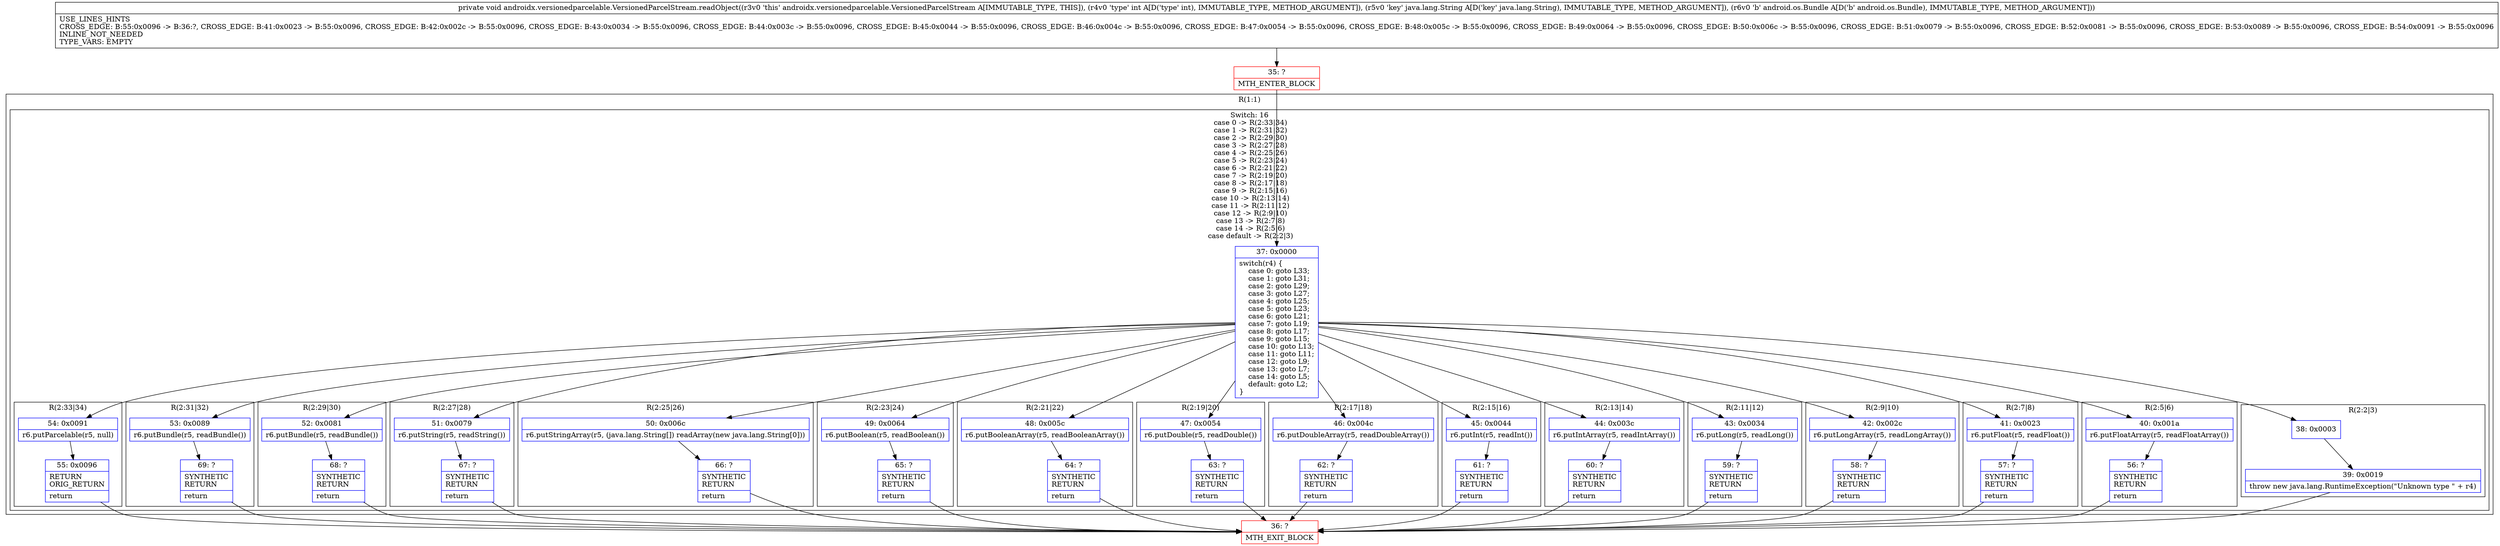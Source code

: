 digraph "CFG forandroidx.versionedparcelable.VersionedParcelStream.readObject(ILjava\/lang\/String;Landroid\/os\/Bundle;)V" {
subgraph cluster_Region_1622847977 {
label = "R(1:1)";
node [shape=record,color=blue];
subgraph cluster_SwitchRegion_827990616 {
label = "Switch: 16
 case 0 -> R(2:33|34)
 case 1 -> R(2:31|32)
 case 2 -> R(2:29|30)
 case 3 -> R(2:27|28)
 case 4 -> R(2:25|26)
 case 5 -> R(2:23|24)
 case 6 -> R(2:21|22)
 case 7 -> R(2:19|20)
 case 8 -> R(2:17|18)
 case 9 -> R(2:15|16)
 case 10 -> R(2:13|14)
 case 11 -> R(2:11|12)
 case 12 -> R(2:9|10)
 case 13 -> R(2:7|8)
 case 14 -> R(2:5|6)
 case default -> R(2:2|3)";
node [shape=record,color=blue];
Node_37 [shape=record,label="{37\:\ 0x0000|switch(r4) \{\l    case 0: goto L33;\l    case 1: goto L31;\l    case 2: goto L29;\l    case 3: goto L27;\l    case 4: goto L25;\l    case 5: goto L23;\l    case 6: goto L21;\l    case 7: goto L19;\l    case 8: goto L17;\l    case 9: goto L15;\l    case 10: goto L13;\l    case 11: goto L11;\l    case 12: goto L9;\l    case 13: goto L7;\l    case 14: goto L5;\l    default: goto L2;\l\}\l}"];
subgraph cluster_Region_299508905 {
label = "R(2:33|34)";
node [shape=record,color=blue];
Node_54 [shape=record,label="{54\:\ 0x0091|r6.putParcelable(r5, null)\l}"];
Node_55 [shape=record,label="{55\:\ 0x0096|RETURN\lORIG_RETURN\l|return\l}"];
}
subgraph cluster_Region_1455109343 {
label = "R(2:31|32)";
node [shape=record,color=blue];
Node_53 [shape=record,label="{53\:\ 0x0089|r6.putBundle(r5, readBundle())\l}"];
Node_69 [shape=record,label="{69\:\ ?|SYNTHETIC\lRETURN\l|return\l}"];
}
subgraph cluster_Region_1673261592 {
label = "R(2:29|30)";
node [shape=record,color=blue];
Node_52 [shape=record,label="{52\:\ 0x0081|r6.putBundle(r5, readBundle())\l}"];
Node_68 [shape=record,label="{68\:\ ?|SYNTHETIC\lRETURN\l|return\l}"];
}
subgraph cluster_Region_51598549 {
label = "R(2:27|28)";
node [shape=record,color=blue];
Node_51 [shape=record,label="{51\:\ 0x0079|r6.putString(r5, readString())\l}"];
Node_67 [shape=record,label="{67\:\ ?|SYNTHETIC\lRETURN\l|return\l}"];
}
subgraph cluster_Region_1127012210 {
label = "R(2:25|26)";
node [shape=record,color=blue];
Node_50 [shape=record,label="{50\:\ 0x006c|r6.putStringArray(r5, (java.lang.String[]) readArray(new java.lang.String[0]))\l}"];
Node_66 [shape=record,label="{66\:\ ?|SYNTHETIC\lRETURN\l|return\l}"];
}
subgraph cluster_Region_1287523844 {
label = "R(2:23|24)";
node [shape=record,color=blue];
Node_49 [shape=record,label="{49\:\ 0x0064|r6.putBoolean(r5, readBoolean())\l}"];
Node_65 [shape=record,label="{65\:\ ?|SYNTHETIC\lRETURN\l|return\l}"];
}
subgraph cluster_Region_1881738937 {
label = "R(2:21|22)";
node [shape=record,color=blue];
Node_48 [shape=record,label="{48\:\ 0x005c|r6.putBooleanArray(r5, readBooleanArray())\l}"];
Node_64 [shape=record,label="{64\:\ ?|SYNTHETIC\lRETURN\l|return\l}"];
}
subgraph cluster_Region_1770342805 {
label = "R(2:19|20)";
node [shape=record,color=blue];
Node_47 [shape=record,label="{47\:\ 0x0054|r6.putDouble(r5, readDouble())\l}"];
Node_63 [shape=record,label="{63\:\ ?|SYNTHETIC\lRETURN\l|return\l}"];
}
subgraph cluster_Region_1278710928 {
label = "R(2:17|18)";
node [shape=record,color=blue];
Node_46 [shape=record,label="{46\:\ 0x004c|r6.putDoubleArray(r5, readDoubleArray())\l}"];
Node_62 [shape=record,label="{62\:\ ?|SYNTHETIC\lRETURN\l|return\l}"];
}
subgraph cluster_Region_1891990844 {
label = "R(2:15|16)";
node [shape=record,color=blue];
Node_45 [shape=record,label="{45\:\ 0x0044|r6.putInt(r5, readInt())\l}"];
Node_61 [shape=record,label="{61\:\ ?|SYNTHETIC\lRETURN\l|return\l}"];
}
subgraph cluster_Region_1218570587 {
label = "R(2:13|14)";
node [shape=record,color=blue];
Node_44 [shape=record,label="{44\:\ 0x003c|r6.putIntArray(r5, readIntArray())\l}"];
Node_60 [shape=record,label="{60\:\ ?|SYNTHETIC\lRETURN\l|return\l}"];
}
subgraph cluster_Region_187418683 {
label = "R(2:11|12)";
node [shape=record,color=blue];
Node_43 [shape=record,label="{43\:\ 0x0034|r6.putLong(r5, readLong())\l}"];
Node_59 [shape=record,label="{59\:\ ?|SYNTHETIC\lRETURN\l|return\l}"];
}
subgraph cluster_Region_2068336346 {
label = "R(2:9|10)";
node [shape=record,color=blue];
Node_42 [shape=record,label="{42\:\ 0x002c|r6.putLongArray(r5, readLongArray())\l}"];
Node_58 [shape=record,label="{58\:\ ?|SYNTHETIC\lRETURN\l|return\l}"];
}
subgraph cluster_Region_541057042 {
label = "R(2:7|8)";
node [shape=record,color=blue];
Node_41 [shape=record,label="{41\:\ 0x0023|r6.putFloat(r5, readFloat())\l}"];
Node_57 [shape=record,label="{57\:\ ?|SYNTHETIC\lRETURN\l|return\l}"];
}
subgraph cluster_Region_1737698943 {
label = "R(2:5|6)";
node [shape=record,color=blue];
Node_40 [shape=record,label="{40\:\ 0x001a|r6.putFloatArray(r5, readFloatArray())\l}"];
Node_56 [shape=record,label="{56\:\ ?|SYNTHETIC\lRETURN\l|return\l}"];
}
subgraph cluster_Region_850151590 {
label = "R(2:2|3)";
node [shape=record,color=blue];
Node_38 [shape=record,label="{38\:\ 0x0003}"];
Node_39 [shape=record,label="{39\:\ 0x0019|throw new java.lang.RuntimeException(\"Unknown type \" + r4)\l}"];
}
}
}
Node_35 [shape=record,color=red,label="{35\:\ ?|MTH_ENTER_BLOCK\l}"];
Node_36 [shape=record,color=red,label="{36\:\ ?|MTH_EXIT_BLOCK\l}"];
MethodNode[shape=record,label="{private void androidx.versionedparcelable.VersionedParcelStream.readObject((r3v0 'this' androidx.versionedparcelable.VersionedParcelStream A[IMMUTABLE_TYPE, THIS]), (r4v0 'type' int A[D('type' int), IMMUTABLE_TYPE, METHOD_ARGUMENT]), (r5v0 'key' java.lang.String A[D('key' java.lang.String), IMMUTABLE_TYPE, METHOD_ARGUMENT]), (r6v0 'b' android.os.Bundle A[D('b' android.os.Bundle), IMMUTABLE_TYPE, METHOD_ARGUMENT]))  | USE_LINES_HINTS\lCROSS_EDGE: B:55:0x0096 \-\> B:36:?, CROSS_EDGE: B:41:0x0023 \-\> B:55:0x0096, CROSS_EDGE: B:42:0x002c \-\> B:55:0x0096, CROSS_EDGE: B:43:0x0034 \-\> B:55:0x0096, CROSS_EDGE: B:44:0x003c \-\> B:55:0x0096, CROSS_EDGE: B:45:0x0044 \-\> B:55:0x0096, CROSS_EDGE: B:46:0x004c \-\> B:55:0x0096, CROSS_EDGE: B:47:0x0054 \-\> B:55:0x0096, CROSS_EDGE: B:48:0x005c \-\> B:55:0x0096, CROSS_EDGE: B:49:0x0064 \-\> B:55:0x0096, CROSS_EDGE: B:50:0x006c \-\> B:55:0x0096, CROSS_EDGE: B:51:0x0079 \-\> B:55:0x0096, CROSS_EDGE: B:52:0x0081 \-\> B:55:0x0096, CROSS_EDGE: B:53:0x0089 \-\> B:55:0x0096, CROSS_EDGE: B:54:0x0091 \-\> B:55:0x0096\lINLINE_NOT_NEEDED\lTYPE_VARS: EMPTY\l}"];
MethodNode -> Node_35;Node_37 -> Node_38;
Node_37 -> Node_40;
Node_37 -> Node_41;
Node_37 -> Node_42;
Node_37 -> Node_43;
Node_37 -> Node_44;
Node_37 -> Node_45;
Node_37 -> Node_46;
Node_37 -> Node_47;
Node_37 -> Node_48;
Node_37 -> Node_49;
Node_37 -> Node_50;
Node_37 -> Node_51;
Node_37 -> Node_52;
Node_37 -> Node_53;
Node_37 -> Node_54;
Node_54 -> Node_55;
Node_55 -> Node_36;
Node_53 -> Node_69;
Node_69 -> Node_36;
Node_52 -> Node_68;
Node_68 -> Node_36;
Node_51 -> Node_67;
Node_67 -> Node_36;
Node_50 -> Node_66;
Node_66 -> Node_36;
Node_49 -> Node_65;
Node_65 -> Node_36;
Node_48 -> Node_64;
Node_64 -> Node_36;
Node_47 -> Node_63;
Node_63 -> Node_36;
Node_46 -> Node_62;
Node_62 -> Node_36;
Node_45 -> Node_61;
Node_61 -> Node_36;
Node_44 -> Node_60;
Node_60 -> Node_36;
Node_43 -> Node_59;
Node_59 -> Node_36;
Node_42 -> Node_58;
Node_58 -> Node_36;
Node_41 -> Node_57;
Node_57 -> Node_36;
Node_40 -> Node_56;
Node_56 -> Node_36;
Node_38 -> Node_39;
Node_39 -> Node_36;
Node_35 -> Node_37;
}

